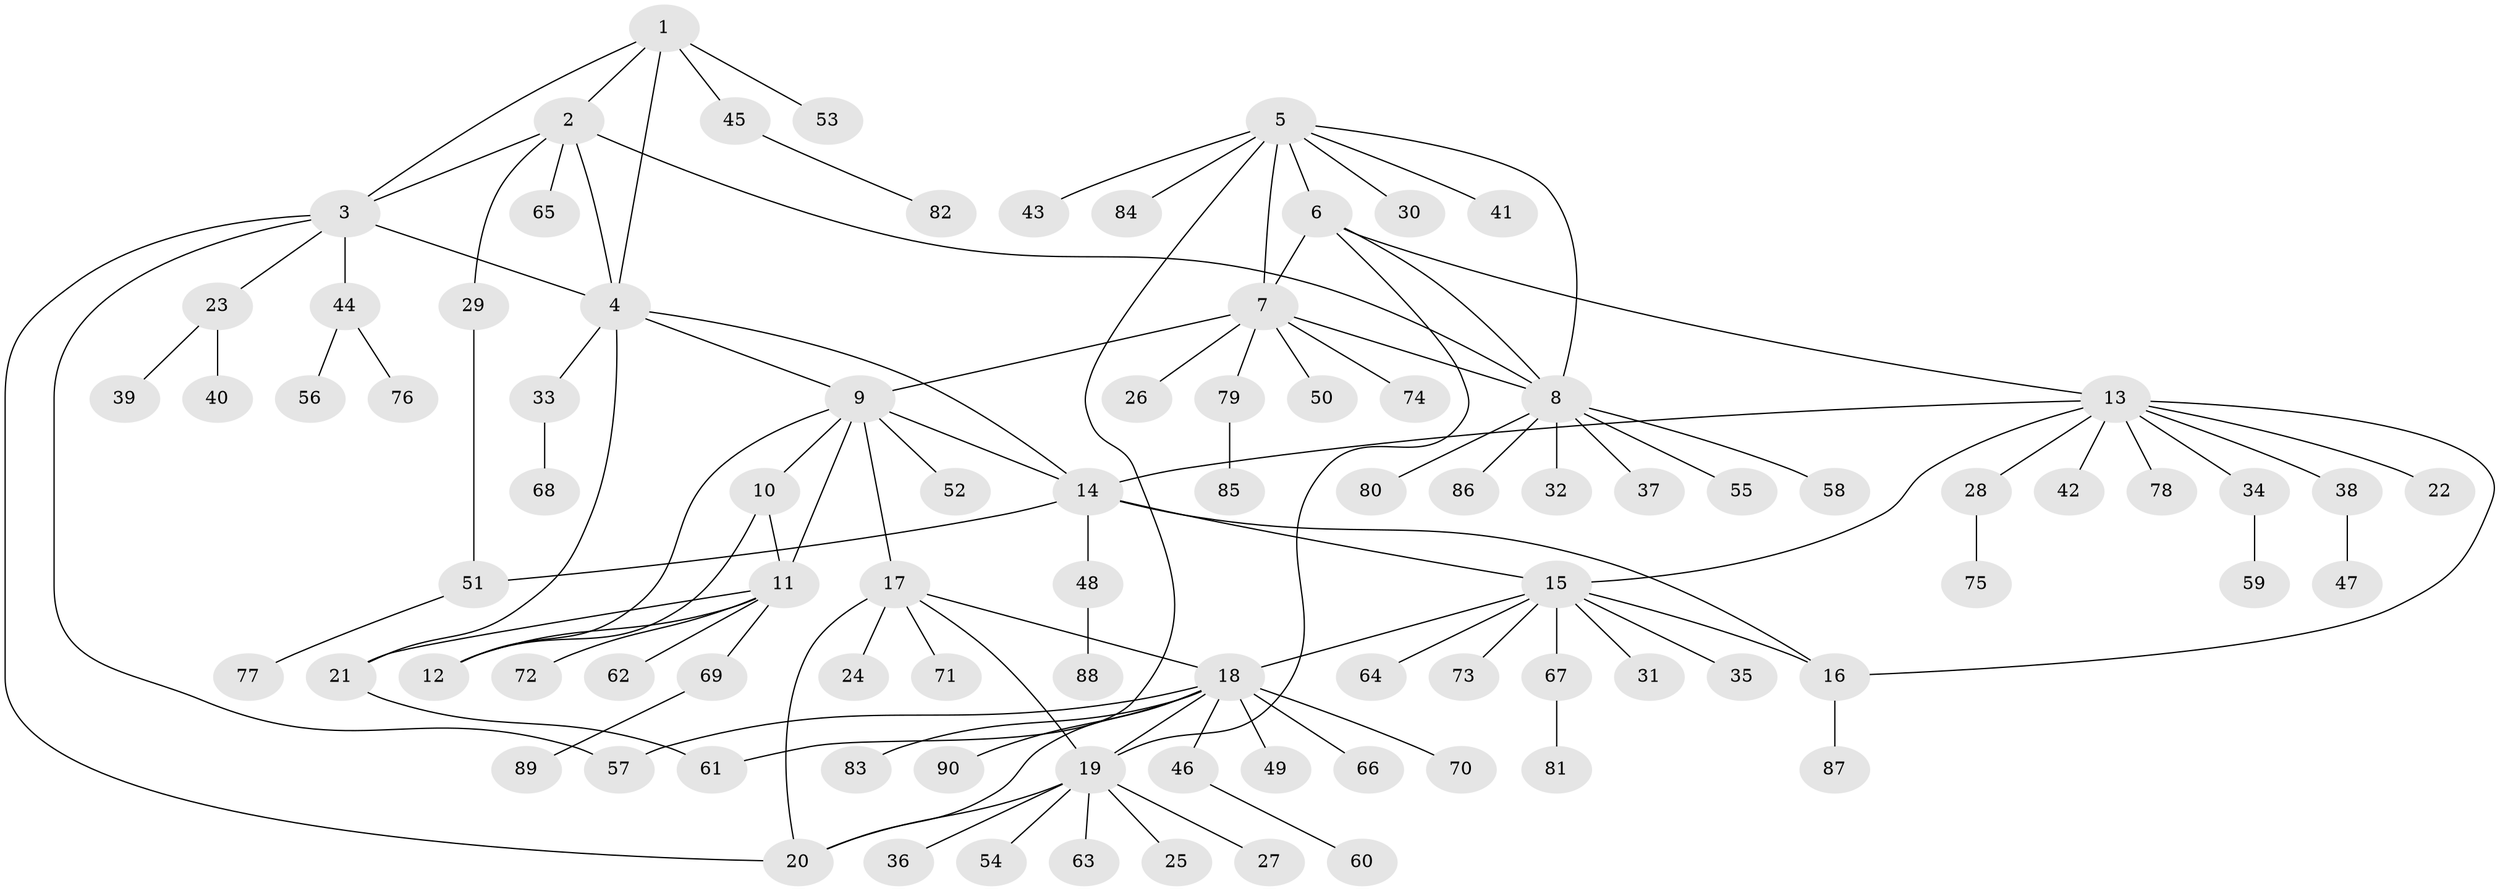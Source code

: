 // Generated by graph-tools (version 1.1) at 2025/02/03/09/25 03:02:34]
// undirected, 90 vertices, 114 edges
graph export_dot {
graph [start="1"]
  node [color=gray90,style=filled];
  1;
  2;
  3;
  4;
  5;
  6;
  7;
  8;
  9;
  10;
  11;
  12;
  13;
  14;
  15;
  16;
  17;
  18;
  19;
  20;
  21;
  22;
  23;
  24;
  25;
  26;
  27;
  28;
  29;
  30;
  31;
  32;
  33;
  34;
  35;
  36;
  37;
  38;
  39;
  40;
  41;
  42;
  43;
  44;
  45;
  46;
  47;
  48;
  49;
  50;
  51;
  52;
  53;
  54;
  55;
  56;
  57;
  58;
  59;
  60;
  61;
  62;
  63;
  64;
  65;
  66;
  67;
  68;
  69;
  70;
  71;
  72;
  73;
  74;
  75;
  76;
  77;
  78;
  79;
  80;
  81;
  82;
  83;
  84;
  85;
  86;
  87;
  88;
  89;
  90;
  1 -- 2;
  1 -- 3;
  1 -- 4;
  1 -- 45;
  1 -- 53;
  2 -- 3;
  2 -- 4;
  2 -- 8;
  2 -- 29;
  2 -- 65;
  3 -- 4;
  3 -- 20;
  3 -- 23;
  3 -- 44;
  3 -- 57;
  4 -- 9;
  4 -- 14;
  4 -- 21;
  4 -- 33;
  5 -- 6;
  5 -- 7;
  5 -- 8;
  5 -- 30;
  5 -- 41;
  5 -- 43;
  5 -- 61;
  5 -- 84;
  6 -- 7;
  6 -- 8;
  6 -- 13;
  6 -- 19;
  7 -- 8;
  7 -- 9;
  7 -- 26;
  7 -- 50;
  7 -- 74;
  7 -- 79;
  8 -- 32;
  8 -- 37;
  8 -- 55;
  8 -- 58;
  8 -- 80;
  8 -- 86;
  9 -- 10;
  9 -- 11;
  9 -- 12;
  9 -- 14;
  9 -- 17;
  9 -- 52;
  10 -- 11;
  10 -- 12;
  11 -- 12;
  11 -- 21;
  11 -- 62;
  11 -- 69;
  11 -- 72;
  13 -- 14;
  13 -- 15;
  13 -- 16;
  13 -- 22;
  13 -- 28;
  13 -- 34;
  13 -- 38;
  13 -- 42;
  13 -- 78;
  14 -- 15;
  14 -- 16;
  14 -- 48;
  14 -- 51;
  15 -- 16;
  15 -- 18;
  15 -- 31;
  15 -- 35;
  15 -- 64;
  15 -- 67;
  15 -- 73;
  16 -- 87;
  17 -- 18;
  17 -- 19;
  17 -- 20;
  17 -- 24;
  17 -- 71;
  18 -- 19;
  18 -- 20;
  18 -- 46;
  18 -- 49;
  18 -- 57;
  18 -- 66;
  18 -- 70;
  18 -- 83;
  18 -- 90;
  19 -- 20;
  19 -- 25;
  19 -- 27;
  19 -- 36;
  19 -- 54;
  19 -- 63;
  21 -- 61;
  23 -- 39;
  23 -- 40;
  28 -- 75;
  29 -- 51;
  33 -- 68;
  34 -- 59;
  38 -- 47;
  44 -- 56;
  44 -- 76;
  45 -- 82;
  46 -- 60;
  48 -- 88;
  51 -- 77;
  67 -- 81;
  69 -- 89;
  79 -- 85;
}
